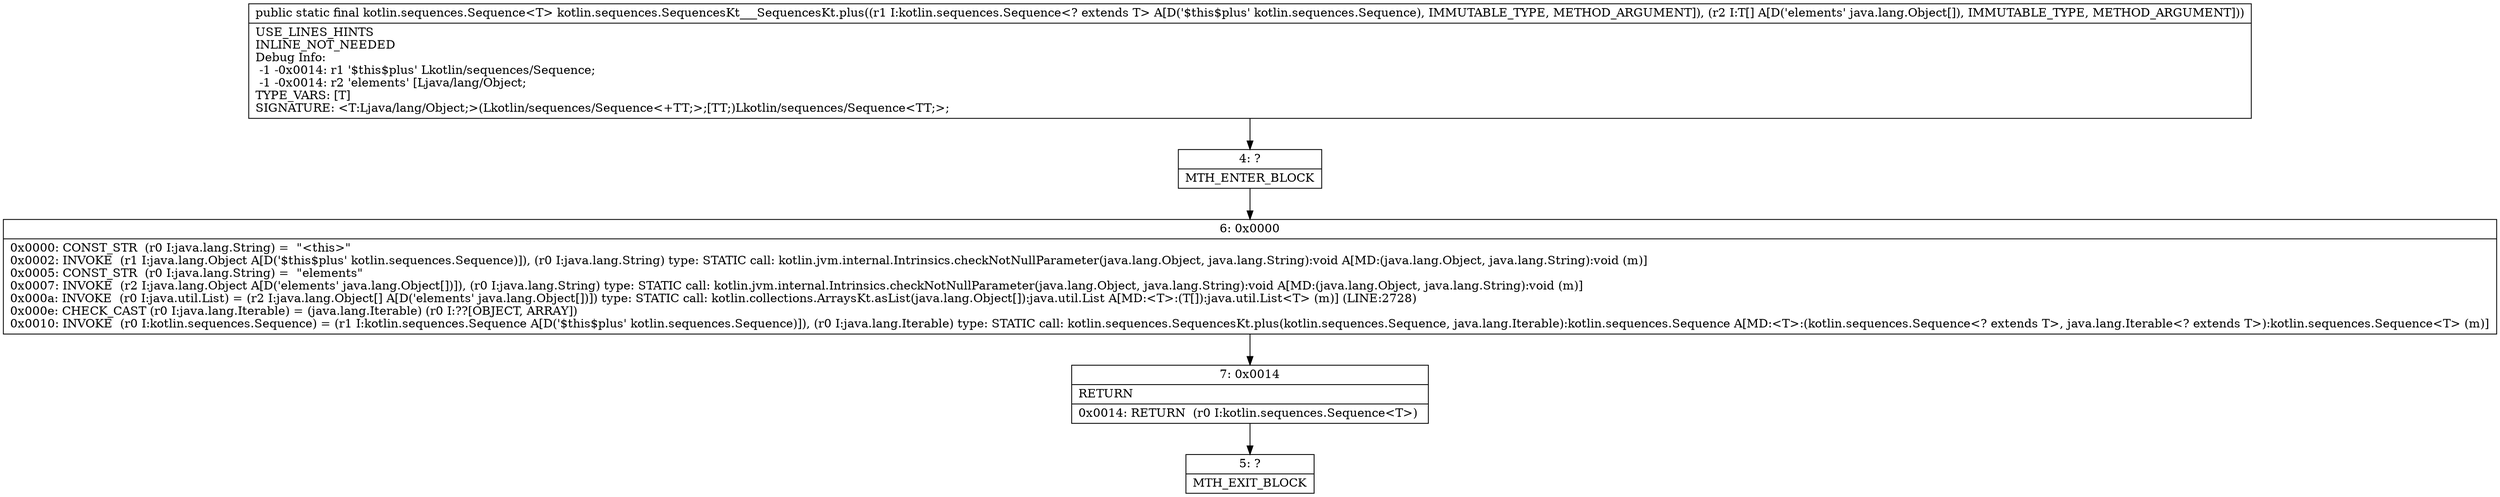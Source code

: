 digraph "CFG forkotlin.sequences.SequencesKt___SequencesKt.plus(Lkotlin\/sequences\/Sequence;[Ljava\/lang\/Object;)Lkotlin\/sequences\/Sequence;" {
Node_4 [shape=record,label="{4\:\ ?|MTH_ENTER_BLOCK\l}"];
Node_6 [shape=record,label="{6\:\ 0x0000|0x0000: CONST_STR  (r0 I:java.lang.String) =  \"\<this\>\" \l0x0002: INVOKE  (r1 I:java.lang.Object A[D('$this$plus' kotlin.sequences.Sequence)]), (r0 I:java.lang.String) type: STATIC call: kotlin.jvm.internal.Intrinsics.checkNotNullParameter(java.lang.Object, java.lang.String):void A[MD:(java.lang.Object, java.lang.String):void (m)]\l0x0005: CONST_STR  (r0 I:java.lang.String) =  \"elements\" \l0x0007: INVOKE  (r2 I:java.lang.Object A[D('elements' java.lang.Object[])]), (r0 I:java.lang.String) type: STATIC call: kotlin.jvm.internal.Intrinsics.checkNotNullParameter(java.lang.Object, java.lang.String):void A[MD:(java.lang.Object, java.lang.String):void (m)]\l0x000a: INVOKE  (r0 I:java.util.List) = (r2 I:java.lang.Object[] A[D('elements' java.lang.Object[])]) type: STATIC call: kotlin.collections.ArraysKt.asList(java.lang.Object[]):java.util.List A[MD:\<T\>:(T[]):java.util.List\<T\> (m)] (LINE:2728)\l0x000e: CHECK_CAST (r0 I:java.lang.Iterable) = (java.lang.Iterable) (r0 I:??[OBJECT, ARRAY]) \l0x0010: INVOKE  (r0 I:kotlin.sequences.Sequence) = (r1 I:kotlin.sequences.Sequence A[D('$this$plus' kotlin.sequences.Sequence)]), (r0 I:java.lang.Iterable) type: STATIC call: kotlin.sequences.SequencesKt.plus(kotlin.sequences.Sequence, java.lang.Iterable):kotlin.sequences.Sequence A[MD:\<T\>:(kotlin.sequences.Sequence\<? extends T\>, java.lang.Iterable\<? extends T\>):kotlin.sequences.Sequence\<T\> (m)]\l}"];
Node_7 [shape=record,label="{7\:\ 0x0014|RETURN\l|0x0014: RETURN  (r0 I:kotlin.sequences.Sequence\<T\>) \l}"];
Node_5 [shape=record,label="{5\:\ ?|MTH_EXIT_BLOCK\l}"];
MethodNode[shape=record,label="{public static final kotlin.sequences.Sequence\<T\> kotlin.sequences.SequencesKt___SequencesKt.plus((r1 I:kotlin.sequences.Sequence\<? extends T\> A[D('$this$plus' kotlin.sequences.Sequence), IMMUTABLE_TYPE, METHOD_ARGUMENT]), (r2 I:T[] A[D('elements' java.lang.Object[]), IMMUTABLE_TYPE, METHOD_ARGUMENT]))  | USE_LINES_HINTS\lINLINE_NOT_NEEDED\lDebug Info:\l  \-1 \-0x0014: r1 '$this$plus' Lkotlin\/sequences\/Sequence;\l  \-1 \-0x0014: r2 'elements' [Ljava\/lang\/Object;\lTYPE_VARS: [T]\lSIGNATURE: \<T:Ljava\/lang\/Object;\>(Lkotlin\/sequences\/Sequence\<+TT;\>;[TT;)Lkotlin\/sequences\/Sequence\<TT;\>;\l}"];
MethodNode -> Node_4;Node_4 -> Node_6;
Node_6 -> Node_7;
Node_7 -> Node_5;
}

